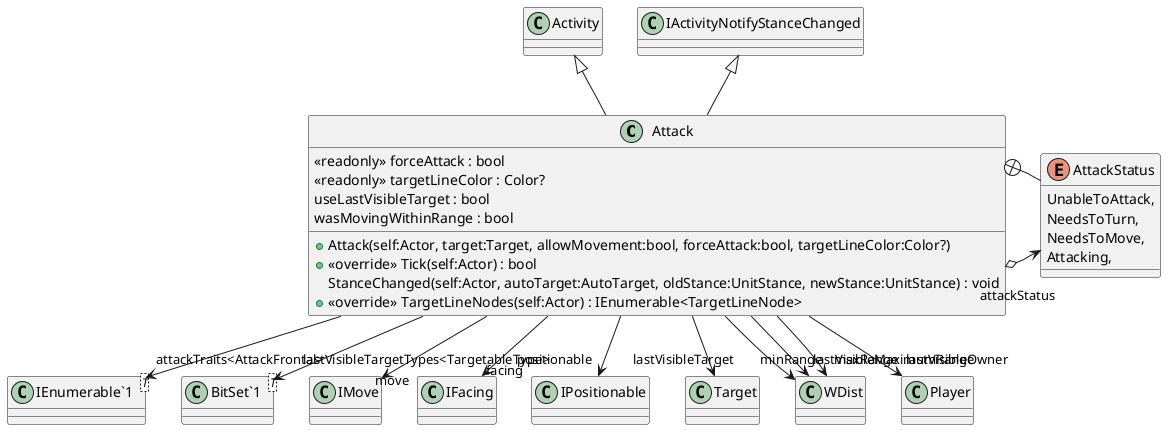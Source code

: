 @startuml
class Attack {
    <<readonly>> forceAttack : bool
    <<readonly>> targetLineColor : Color?
    useLastVisibleTarget : bool
    wasMovingWithinRange : bool
    + Attack(self:Actor, target:Target, allowMovement:bool, forceAttack:bool, targetLineColor:Color?)
    + <<override>> Tick(self:Actor) : bool
    StanceChanged(self:Actor, autoTarget:AutoTarget, oldStance:UnitStance, newStance:UnitStance) : void
    + <<override>> TargetLineNodes(self:Actor) : IEnumerable<TargetLineNode>
}
enum AttackStatus {
    UnableToAttack,
    NeedsToTurn,
    NeedsToMove,
    Attacking,
}
class "IEnumerable`1"<T> {
}
class "BitSet`1"<T> {
}
Activity <|-- Attack
IActivityNotifyStanceChanged <|-- Attack
Attack --> "attackTraits<AttackFrontal>" "IEnumerable`1"
Attack --> "move" IMove
Attack --> "facing" IFacing
Attack --> "positionable" IPositionable
Attack --> "lastVisibleTarget" Target
Attack --> "lastVisibleMaximumRange" WDist
Attack --> "lastVisibleTargetTypes<TargetableType>" "BitSet`1"
Attack --> "lastVisibleOwner" Player
Attack --> "minRange" WDist
Attack --> "maxRange" WDist
Attack o-> "attackStatus" AttackStatus
Attack +-- AttackStatus
@enduml
